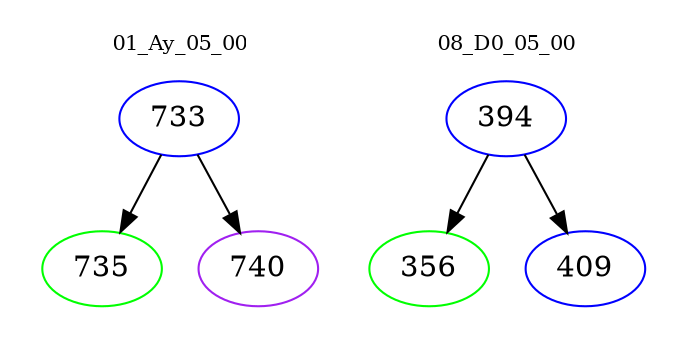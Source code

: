 digraph{
subgraph cluster_0 {
color = white
label = "01_Ay_05_00";
fontsize=10;
T0_733 [label="733", color="blue"]
T0_733 -> T0_735 [color="black"]
T0_735 [label="735", color="green"]
T0_733 -> T0_740 [color="black"]
T0_740 [label="740", color="purple"]
}
subgraph cluster_1 {
color = white
label = "08_D0_05_00";
fontsize=10;
T1_394 [label="394", color="blue"]
T1_394 -> T1_356 [color="black"]
T1_356 [label="356", color="green"]
T1_394 -> T1_409 [color="black"]
T1_409 [label="409", color="blue"]
}
}
